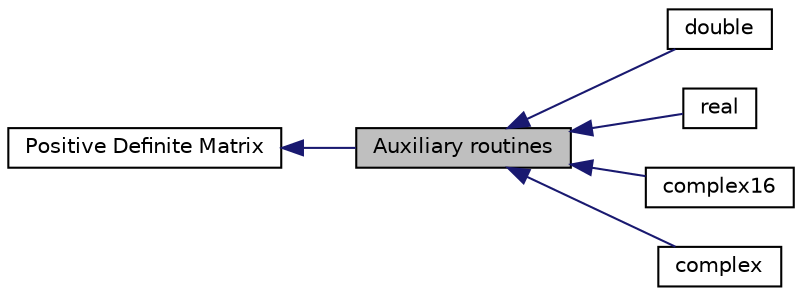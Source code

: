 digraph "Auxiliary routines"
{
  edge [fontname="Helvetica",fontsize="10",labelfontname="Helvetica",labelfontsize="10"];
  node [fontname="Helvetica",fontsize="10",shape=record];
  rankdir=LR;
  Node2 [label="double",height=0.2,width=0.4,color="black", fillcolor="white", style="filled",URL="$group__double_p_oauxiliary.html"];
  Node1 [label="Positive Definite Matrix",height=0.2,width=0.4,color="black", fillcolor="white", style="filled",URL="$group___p_o.html"];
  Node3 [label="real",height=0.2,width=0.4,color="black", fillcolor="white", style="filled",URL="$group__real_p_oauxiliary.html"];
  Node0 [label="Auxiliary routines",height=0.2,width=0.4,color="black", fillcolor="grey75", style="filled" fontcolor="black"];
  Node5 [label="complex16",height=0.2,width=0.4,color="black", fillcolor="white", style="filled",URL="$group__complex16_p_oauxiliary.html"];
  Node4 [label="complex",height=0.2,width=0.4,color="black", fillcolor="white", style="filled",URL="$group__complex_p_oauxiliary.html"];
  Node1->Node0 [shape=plaintext, color="midnightblue", dir="back", style="solid"];
  Node0->Node2 [shape=plaintext, color="midnightblue", dir="back", style="solid"];
  Node0->Node3 [shape=plaintext, color="midnightblue", dir="back", style="solid"];
  Node0->Node4 [shape=plaintext, color="midnightblue", dir="back", style="solid"];
  Node0->Node5 [shape=plaintext, color="midnightblue", dir="back", style="solid"];
}

